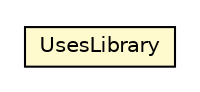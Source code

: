 #!/usr/local/bin/dot
#
# Class diagram 
# Generated by UMLGraph version 5.1 (http://www.umlgraph.org/)
#

digraph G {
	edge [fontname="Helvetica",fontsize=10,labelfontname="Helvetica",labelfontsize=10];
	node [fontname="Helvetica",fontsize=10,shape=plaintext];
	nodesep=0.25;
	ranksep=0.5;
	// org.androidtransfuse.model.manifest.UsesLibrary
	c5762 [label=<<table title="org.androidtransfuse.model.manifest.UsesLibrary" border="0" cellborder="1" cellspacing="0" cellpadding="2" port="p" bgcolor="lemonChiffon" href="./UsesLibrary.html">
		<tr><td><table border="0" cellspacing="0" cellpadding="1">
<tr><td align="center" balign="center"> UsesLibrary </td></tr>
		</table></td></tr>
		</table>>, fontname="Helvetica", fontcolor="black", fontsize=10.0];
}

